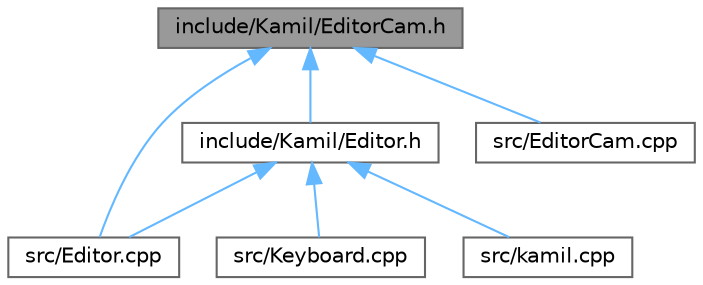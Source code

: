 digraph "include/Kamil/EditorCam.h"
{
 // LATEX_PDF_SIZE
  bgcolor="transparent";
  edge [fontname=Helvetica,fontsize=10,labelfontname=Helvetica,labelfontsize=10];
  node [fontname=Helvetica,fontsize=10,shape=box,height=0.2,width=0.4];
  Node1 [label="include/Kamil/EditorCam.h",height=0.2,width=0.4,color="gray40", fillcolor="grey60", style="filled", fontcolor="black",tooltip="Implementation of EditorCam class."];
  Node1 -> Node2 [dir="back",color="steelblue1",style="solid"];
  Node2 [label="include/Kamil/Editor.h",height=0.2,width=0.4,color="grey40", fillcolor="white", style="filled",URL="$de/d6e/Editor_8h.html",tooltip="Interface file for the Editor class."];
  Node2 -> Node3 [dir="back",color="steelblue1",style="solid"];
  Node3 [label="src/Editor.cpp",height=0.2,width=0.4,color="grey40", fillcolor="white", style="filled",URL="$de/dc6/Editor_8cpp.html",tooltip=" "];
  Node2 -> Node4 [dir="back",color="steelblue1",style="solid"];
  Node4 [label="src/Keyboard.cpp",height=0.2,width=0.4,color="grey40", fillcolor="white", style="filled",URL="$de/db9/Keyboard_8cpp.html",tooltip=" "];
  Node2 -> Node5 [dir="back",color="steelblue1",style="solid"];
  Node5 [label="src/kamil.cpp",height=0.2,width=0.4,color="grey40", fillcolor="white", style="filled",URL="$d4/d31/kamil_8cpp.html",tooltip=" "];
  Node1 -> Node3 [dir="back",color="steelblue1",style="solid"];
  Node1 -> Node6 [dir="back",color="steelblue1",style="solid"];
  Node6 [label="src/EditorCam.cpp",height=0.2,width=0.4,color="grey40", fillcolor="white", style="filled",URL="$d8/d08/EditorCam_8cpp.html",tooltip=" "];
}
